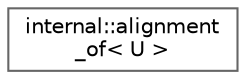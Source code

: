 digraph "类继承关系图"
{
 // LATEX_PDF_SIZE
  bgcolor="transparent";
  edge [fontname=Helvetica,fontsize=10,labelfontname=Helvetica,labelfontsize=10];
  node [fontname=Helvetica,fontsize=10,shape=box,height=0.2,width=0.4];
  rankdir="LR";
  Node0 [id="Node000000",label="internal::alignment\l_of\< U \>",height=0.2,width=0.4,color="grey40", fillcolor="white", style="filled",URL="$structinternal_1_1alignment__of.html",tooltip=" "];
}
